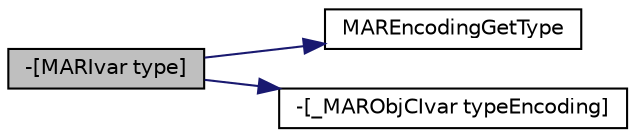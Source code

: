 digraph "-[MARIvar type]"
{
  edge [fontname="Helvetica",fontsize="10",labelfontname="Helvetica",labelfontsize="10"];
  node [fontname="Helvetica",fontsize="10",shape=record];
  rankdir="LR";
  Node37 [label="-[MARIvar type]",height=0.2,width=0.4,color="black", fillcolor="grey75", style="filled", fontcolor="black"];
  Node37 -> Node38 [color="midnightblue",fontsize="10",style="solid",fontname="Helvetica"];
  Node38 [label="MAREncodingGetType",height=0.2,width=0.4,color="black", fillcolor="white", style="filled",URL="$_m_a_r_class_info_8h.html#a23a318f8bad6311dcaf6b82ecb1f86d1"];
  Node37 -> Node39 [color="midnightblue",fontsize="10",style="solid",fontname="Helvetica"];
  Node39 [label="-[_MARObjCIvar typeEncoding]",height=0.2,width=0.4,color="black", fillcolor="white", style="filled",URL="$interface___m_a_r_obj_c_ivar.html#ad2feb85addee2dd039ded28972747c0c"];
}

